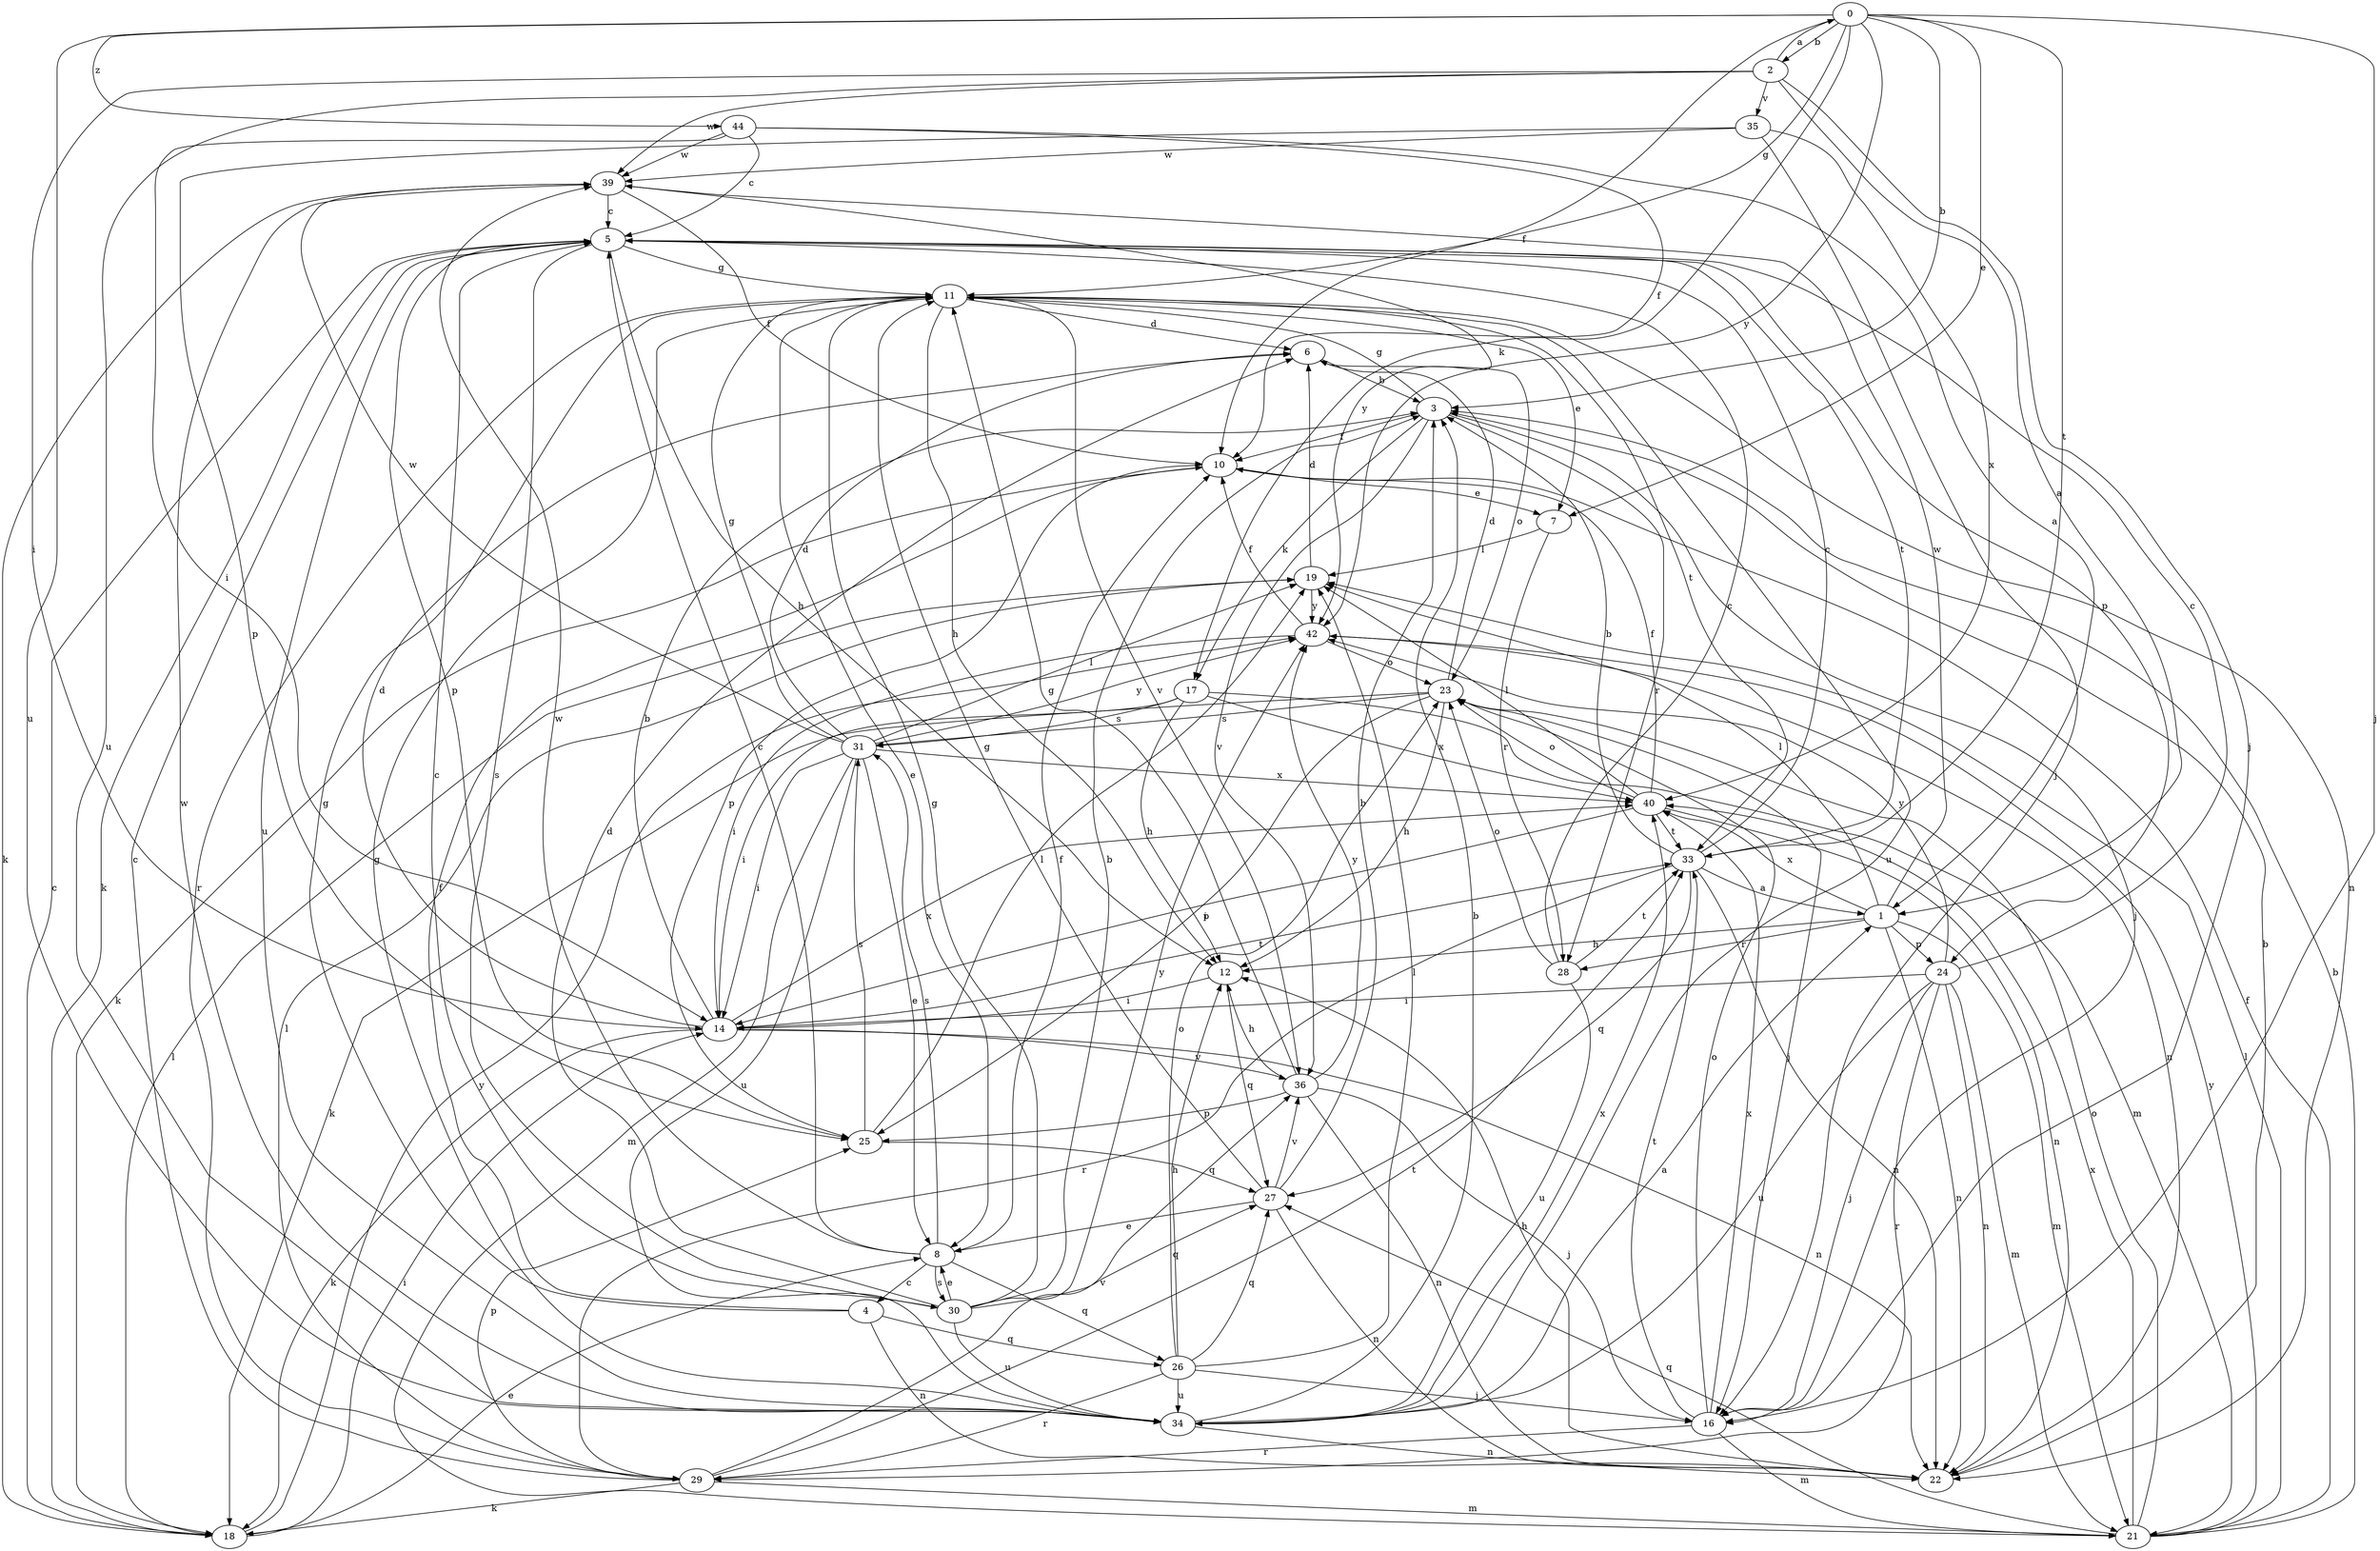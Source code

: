 strict digraph  {
0;
1;
2;
3;
4;
5;
6;
7;
8;
10;
11;
12;
14;
16;
17;
18;
19;
21;
22;
23;
24;
25;
26;
27;
28;
29;
30;
31;
33;
34;
35;
36;
39;
40;
42;
44;
0 -> 2  [label=b];
0 -> 3  [label=b];
0 -> 7  [label=e];
0 -> 10  [label=f];
0 -> 11  [label=g];
0 -> 16  [label=j];
0 -> 17  [label=k];
0 -> 33  [label=t];
0 -> 34  [label=u];
0 -> 42  [label=y];
0 -> 44  [label=z];
1 -> 12  [label=h];
1 -> 19  [label=l];
1 -> 21  [label=m];
1 -> 22  [label=n];
1 -> 24  [label=p];
1 -> 28  [label=r];
1 -> 39  [label=w];
1 -> 40  [label=x];
2 -> 0  [label=a];
2 -> 1  [label=a];
2 -> 14  [label=i];
2 -> 16  [label=j];
2 -> 34  [label=u];
2 -> 35  [label=v];
2 -> 39  [label=w];
3 -> 10  [label=f];
3 -> 11  [label=g];
3 -> 16  [label=j];
3 -> 17  [label=k];
3 -> 28  [label=r];
3 -> 36  [label=v];
4 -> 10  [label=f];
4 -> 11  [label=g];
4 -> 22  [label=n];
4 -> 26  [label=q];
5 -> 11  [label=g];
5 -> 12  [label=h];
5 -> 18  [label=k];
5 -> 24  [label=p];
5 -> 25  [label=p];
5 -> 30  [label=s];
5 -> 33  [label=t];
5 -> 34  [label=u];
6 -> 3  [label=b];
6 -> 23  [label=o];
7 -> 19  [label=l];
7 -> 28  [label=r];
8 -> 4  [label=c];
8 -> 5  [label=c];
8 -> 10  [label=f];
8 -> 26  [label=q];
8 -> 30  [label=s];
8 -> 31  [label=s];
8 -> 39  [label=w];
10 -> 7  [label=e];
10 -> 18  [label=k];
10 -> 25  [label=p];
11 -> 6  [label=d];
11 -> 7  [label=e];
11 -> 8  [label=e];
11 -> 12  [label=h];
11 -> 22  [label=n];
11 -> 29  [label=r];
11 -> 33  [label=t];
11 -> 34  [label=u];
11 -> 36  [label=v];
12 -> 14  [label=i];
12 -> 27  [label=q];
14 -> 3  [label=b];
14 -> 6  [label=d];
14 -> 18  [label=k];
14 -> 22  [label=n];
14 -> 33  [label=t];
14 -> 36  [label=v];
14 -> 40  [label=x];
16 -> 21  [label=m];
16 -> 23  [label=o];
16 -> 29  [label=r];
16 -> 33  [label=t];
16 -> 40  [label=x];
17 -> 12  [label=h];
17 -> 14  [label=i];
17 -> 21  [label=m];
17 -> 31  [label=s];
17 -> 40  [label=x];
18 -> 5  [label=c];
18 -> 8  [label=e];
18 -> 14  [label=i];
18 -> 19  [label=l];
18 -> 42  [label=y];
19 -> 6  [label=d];
19 -> 42  [label=y];
21 -> 3  [label=b];
21 -> 10  [label=f];
21 -> 19  [label=l];
21 -> 23  [label=o];
21 -> 27  [label=q];
21 -> 40  [label=x];
21 -> 42  [label=y];
22 -> 3  [label=b];
22 -> 12  [label=h];
23 -> 6  [label=d];
23 -> 12  [label=h];
23 -> 16  [label=j];
23 -> 18  [label=k];
23 -> 25  [label=p];
23 -> 31  [label=s];
24 -> 5  [label=c];
24 -> 14  [label=i];
24 -> 16  [label=j];
24 -> 21  [label=m];
24 -> 22  [label=n];
24 -> 29  [label=r];
24 -> 34  [label=u];
24 -> 42  [label=y];
25 -> 19  [label=l];
25 -> 27  [label=q];
25 -> 31  [label=s];
26 -> 12  [label=h];
26 -> 16  [label=j];
26 -> 19  [label=l];
26 -> 23  [label=o];
26 -> 27  [label=q];
26 -> 29  [label=r];
26 -> 34  [label=u];
27 -> 3  [label=b];
27 -> 8  [label=e];
27 -> 11  [label=g];
27 -> 22  [label=n];
27 -> 36  [label=v];
28 -> 5  [label=c];
28 -> 23  [label=o];
28 -> 33  [label=t];
28 -> 34  [label=u];
29 -> 5  [label=c];
29 -> 18  [label=k];
29 -> 19  [label=l];
29 -> 21  [label=m];
29 -> 25  [label=p];
29 -> 33  [label=t];
29 -> 36  [label=v];
30 -> 3  [label=b];
30 -> 5  [label=c];
30 -> 6  [label=d];
30 -> 8  [label=e];
30 -> 11  [label=g];
30 -> 27  [label=q];
30 -> 34  [label=u];
30 -> 42  [label=y];
31 -> 6  [label=d];
31 -> 8  [label=e];
31 -> 11  [label=g];
31 -> 14  [label=i];
31 -> 19  [label=l];
31 -> 21  [label=m];
31 -> 34  [label=u];
31 -> 39  [label=w];
31 -> 40  [label=x];
31 -> 42  [label=y];
33 -> 1  [label=a];
33 -> 3  [label=b];
33 -> 5  [label=c];
33 -> 22  [label=n];
33 -> 27  [label=q];
33 -> 29  [label=r];
34 -> 1  [label=a];
34 -> 3  [label=b];
34 -> 11  [label=g];
34 -> 22  [label=n];
34 -> 39  [label=w];
34 -> 40  [label=x];
35 -> 16  [label=j];
35 -> 25  [label=p];
35 -> 39  [label=w];
35 -> 40  [label=x];
36 -> 11  [label=g];
36 -> 12  [label=h];
36 -> 16  [label=j];
36 -> 22  [label=n];
36 -> 25  [label=p];
36 -> 42  [label=y];
39 -> 5  [label=c];
39 -> 10  [label=f];
39 -> 18  [label=k];
39 -> 42  [label=y];
40 -> 10  [label=f];
40 -> 14  [label=i];
40 -> 19  [label=l];
40 -> 22  [label=n];
40 -> 23  [label=o];
40 -> 33  [label=t];
42 -> 10  [label=f];
42 -> 14  [label=i];
42 -> 22  [label=n];
42 -> 23  [label=o];
44 -> 1  [label=a];
44 -> 5  [label=c];
44 -> 10  [label=f];
44 -> 14  [label=i];
44 -> 39  [label=w];
}
